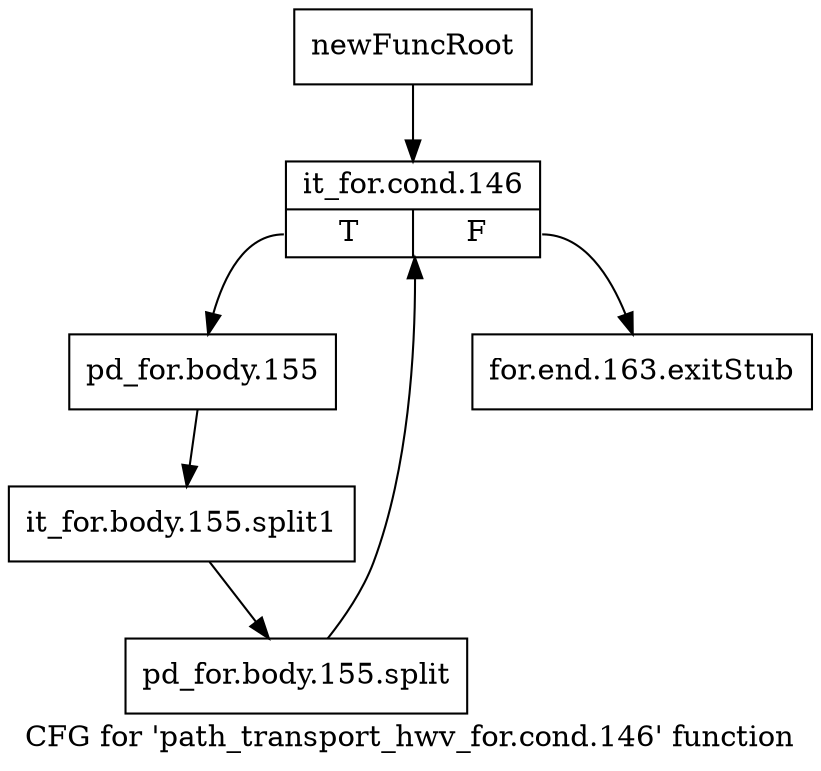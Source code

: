digraph "CFG for 'path_transport_hwv_for.cond.146' function" {
	label="CFG for 'path_transport_hwv_for.cond.146' function";

	Node0x196a7e0 [shape=record,label="{newFuncRoot}"];
	Node0x196a7e0 -> Node0x196a880;
	Node0x196a830 [shape=record,label="{for.end.163.exitStub}"];
	Node0x196a880 [shape=record,label="{it_for.cond.146|{<s0>T|<s1>F}}"];
	Node0x196a880:s0 -> Node0x196a8d0;
	Node0x196a880:s1 -> Node0x196a830;
	Node0x196a8d0 [shape=record,label="{pd_for.body.155}"];
	Node0x196a8d0 -> Node0x16f7580;
	Node0x16f7580 [shape=record,label="{it_for.body.155.split1}"];
	Node0x16f7580 -> Node0x1b8ec00;
	Node0x1b8ec00 [shape=record,label="{pd_for.body.155.split}"];
	Node0x1b8ec00 -> Node0x196a880;
}

